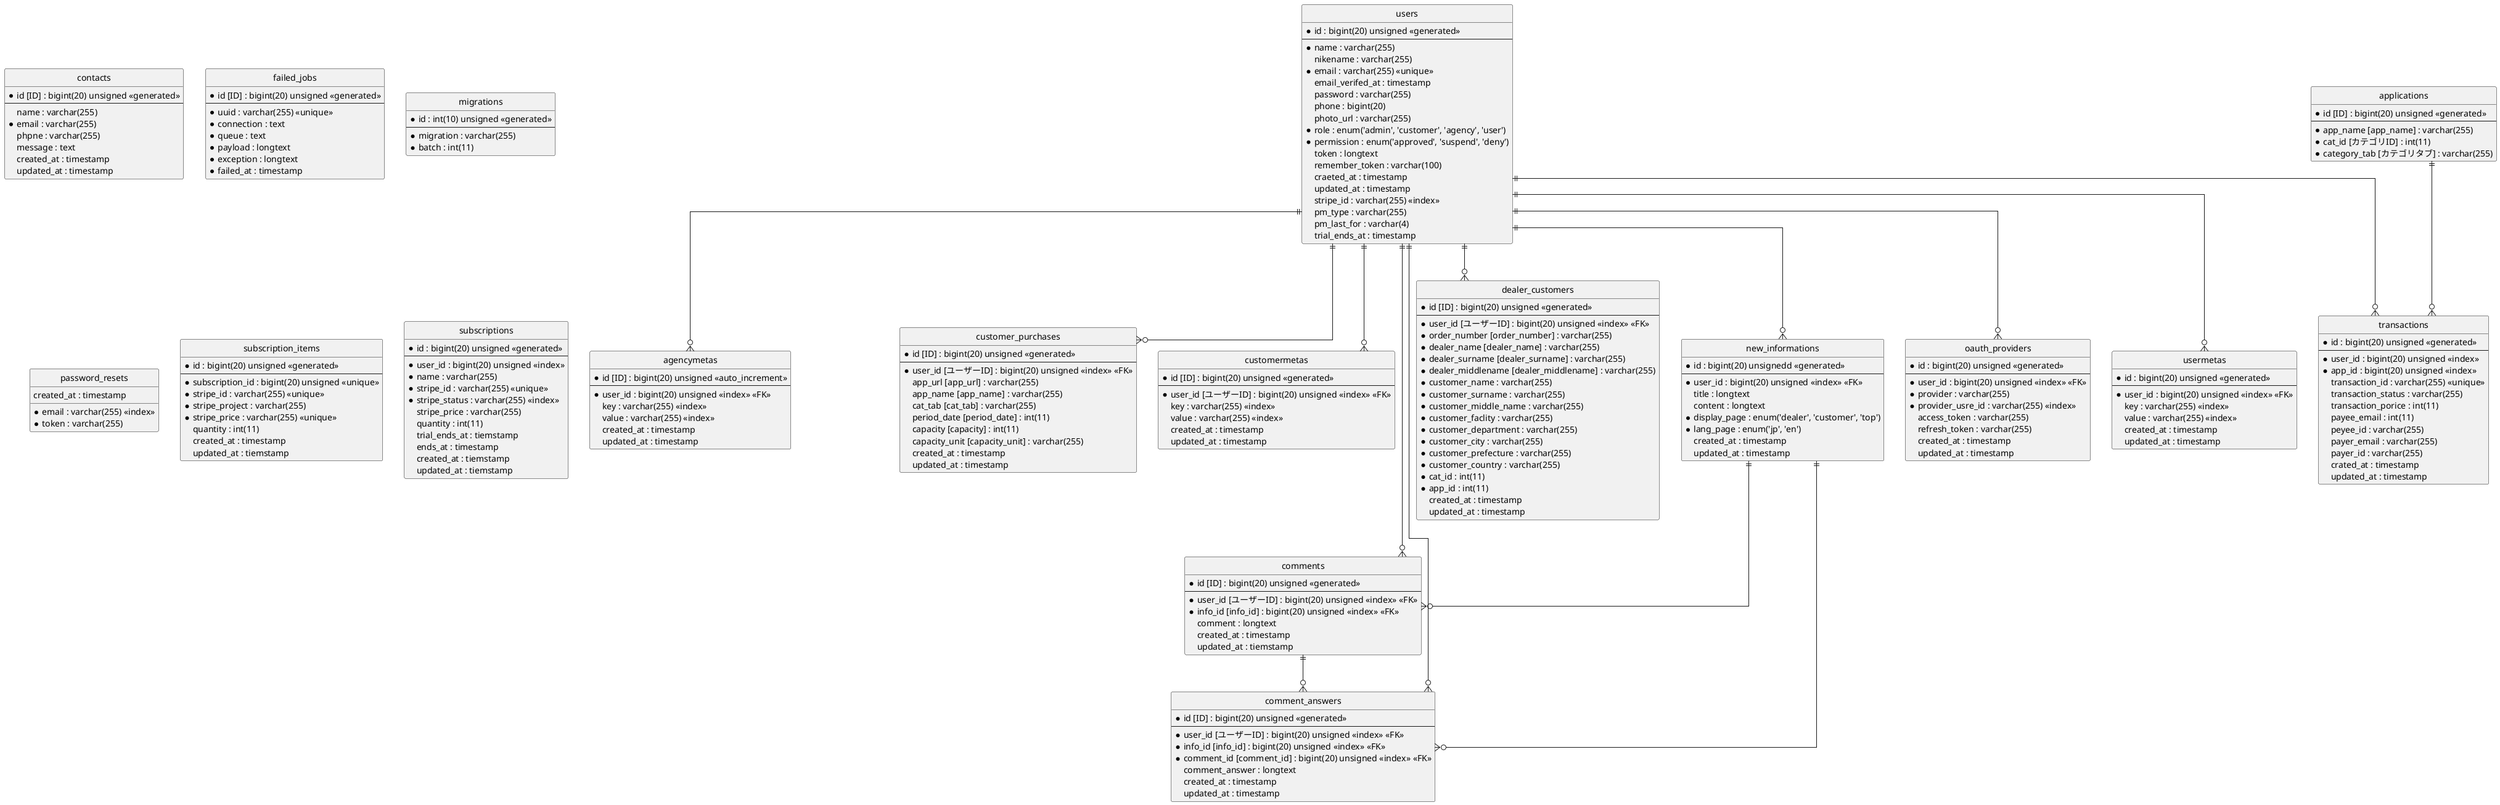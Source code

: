 @startuml
hide circle
skinparam linetype ortho

entity agencymetas as "agencymetas" {
  * id [ID] : bigint(20) unsigned <<auto_increment>>
  --
  * user_id : bigint(20) unsigned <<index>> <<FK>>
  key : varchar(255) <<index>>
  value : varchar(255) <<index>>
  created_at : timestamp
  updated_at : timestamp
}

entity applications as "applications" {
  * id [ID] : bigint(20) unsigned <<generated>>
  --
  * app_name [app_name] : varchar(255)
  * cat_id [カテゴリID] : int(11)
  * category_tab [カテゴリタブ] : varchar(255)
}

entity comment_answers {
  * id [ID] : bigint(20) unsigned <<generated>>
  --
  * user_id [ユーザーID] : bigint(20) unsigned <<index>> <<FK>>
  * info_id [info_id] : bigint(20) unsigned <<index>> <<FK>>
  * comment_id [comment_id] : bigint(20) unsigned <<index>> <<FK>>
  comment_answer : longtext
  created_at : timestamp
  updated_at : timestamp
}

entity comments {
  * id [ID] : bigint(20) unsigned <<generated>>
  --
  * user_id [ユーザーID] : bigint(20) unsigned <<index>> <<FK>>
  * info_id [info_id] : bigint(20) unsigned <<index>> <<FK>>
  comment : longtext
  created_at : timestamp
  updated_at : tiemstamp
}

entity contacts {
  * id [ID] : bigint(20) unsigned <<generated>>
  --
  name : varchar(255)
  * email : varchar(255)
  phpne : varchar(255)
  message : text
  created_at : timestamp
  updated_at : timestamp
}

entity customer_purchases as "customer_purchases" {
  * id [ID] : bigint(20) unsigned <<generated>>
  --
  * user_id [ユーザーID] : bigint(20) unsigned <<index>> <<FK>>
  app_url [app_url] : varchar(255)
  app_name [app_name] : varchar(255)
  cat_tab [cat_tab] : varchar(255)
  period_date [period_date] : int(11)
  capacity [capacity] : int(11)
  capacity_unit [capacity_unit] : varchar(255)
  created_at : timestamp
  updated_at : timestamp
}

entity customermetas {
  * id [ID] : bigint(20) unsigned <<generated>>
  --
  * user_id [ユーザーID] : bigint(20) unsigned <<index>> <<FK>>
  key : varchar(255) <<index>>
  value : varchar(255) <<index>>
  created_at : timestamp
  updated_at : timestamp
}

entity dealer_customers {
  * id [ID] : bigint(20) unsigned <<generated>>
  --
  * user_id [ユーザーID] : bigint(20) unsigned <<index>> <<FK>>
  * order_number [order_number] : varchar(255)
  * dealer_name [dealer_name] : varchar(255)
  * dealer_surname [dealer_surname] : varchar(255)
  * dealer_middlename [dealer_middlename] : varchar(255)
  * customer_name : varchar(255)
  * customer_surname : varchar(255)
  * customer_middle_name : varchar(255)
  * customer_faclity : varchar(255)
  * customer_department : varchar(255)
  * customer_city : varchar(255)
  * customer_prefecture : varchar(255)
  * customer_country : varchar(255)
  * cat_id : int(11)
  * app_id : int(11)
  created_at : timestamp
  updated_at : timestamp
}

entity failed_jobs {
  * id [ID] : bigint(20) unsigned <<generated>>
  --
  * uuid : varchar(255) <<unique>>
  * connection : text
  * queue : text
  * payload : longtext
  * exception : longtext
  * failed_at : timestamp
}

entity migrations {
  * id : int(10) unsigned <<generated>>
  --
  * migration : varchar(255)
  * batch : int(11)
}

entity new_informations {
  * id : bigint(20) unsignedd <<generated>>
  --
  * user_id : bigint(20) unsigned <<index>> <<FK>>
  title : longtext
  content : longtext
  * display_page : enum('dealer', 'customer', 'top')
  * lang_page : enum('jp', 'en')
  created_at : timestamp
  updated_at : timestamp
}

entity oauth_providers {
  * id : bigint(20) unsigned <<generated>>
  --
  * user_id : bigint(20) unsigned <<index>> <<FK>>
  * provider : varchar(255)
  * provider_usre_id : varchar(255) <<index>>
  access_token : varchar(255)
  refresh_token : varchar(255)
  created_at : timestamp
  updated_at : timestamp
}

entity password_resets {
  * email : varchar(255) <<index>>
  * token : varchar(255)
  created_at : timestamp
}

entity subscription_items {
  * id : bigint(20) unsigned <<generated>>
  --
  * subscription_id : bigint(20) unsigned <<unique>>
  * stripe_id : varchar(255) <<unique>>
  * stripe_project : varchar(255)
  * stripe_price : varchar(255) <<unique>>
  quantity : int(11)
  created_at : timestamp
  updated_at : tiemstamp
}

entity subscriptions {
  * id : bigint(20) unsigned <<generated>>
  --
  * user_id : bigint(20) unsigned <<index>>
  * name : varchar(255)
  * stripe_id : varchar(255) <<unique>>
  * stripe_status : varchar(255) <<index>>
  stripe_price : varchar(255)
  quantity : int(11)
  trial_ends_at : tiemstamp
  ends_at : timestamp
  created_at : tiemstamp
  updated_at : tiemstamp
}

entity transactions {
  * id : bigint(20) unsigned <<generated>>
  --
  * user_id : bigint(20) unsigned <<index>>
  * app_id : bigint(20) unsigned <<index>>
  transaction_id : varchar(255) <<unique>>
  transaction_status : varchar(255)
  transaction_porice : int(11)
  payee_email : int(11)
  peyee_id : varchar(255)
  payer_email : varchar(255)
  payer_id : varchar(255)
  crated_at : timestamp
  updated_at : timestamp
}

entity usermetas {
  * id : bigint(20) unsigned <<generated>>
  --
  * user_id : bigint(20) unsigned <<index>> <<FK>>
  key : varchar(255) <<index>>
  value : varchar(255) <<index>>
  created_at : timestamp
  updated_at : timestamp
}

entity users {
  * id : bigint(20) unsigned <<generated>>
  --
  * name : varchar(255)
  nikename : varchar(255)
  * email : varchar(255) <<unique>>
  email_verifed_at : timestamp
  password : varchar(255)
  phone : bigint(20)
  photo_url : varchar(255)
  * role : enum('admin', 'customer', 'agency', 'user')
  * permission : enum('approved', 'suspend', 'deny')
  token : longtext
  remember_token : varchar(100)
  craeted_at : timestamp
  updated_at : timestamp
  stripe_id : varchar(255) <<index>>
  pm_type : varchar(255)
  pm_last_for : varchar(4)
  trial_ends_at : timestamp
}

users ||--o{ agencymetas
comments ||--o{ comment_answers
new_informations ||--o{ comment_answers
users ||--o{ comment_answers
users ||--o{ comments
new_informations ||--o{ comments
users ||--o{ customer_purchases
users ||--o{ customermetas
users ||--o{ dealer_customers
users ||--o{ new_informations
users ||--o{ oauth_providers
applications ||--o{ transactions
users ||--o{ transactions
users ||--o{ usermetas

@enduml

